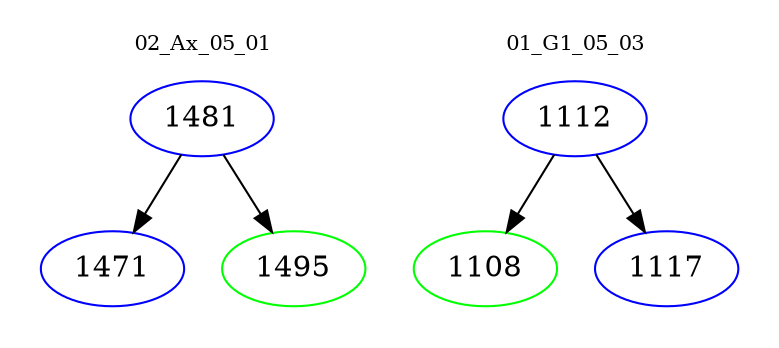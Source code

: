 digraph{
subgraph cluster_0 {
color = white
label = "02_Ax_05_01";
fontsize=10;
T0_1481 [label="1481", color="blue"]
T0_1481 -> T0_1471 [color="black"]
T0_1471 [label="1471", color="blue"]
T0_1481 -> T0_1495 [color="black"]
T0_1495 [label="1495", color="green"]
}
subgraph cluster_1 {
color = white
label = "01_G1_05_03";
fontsize=10;
T1_1112 [label="1112", color="blue"]
T1_1112 -> T1_1108 [color="black"]
T1_1108 [label="1108", color="green"]
T1_1112 -> T1_1117 [color="black"]
T1_1117 [label="1117", color="blue"]
}
}

